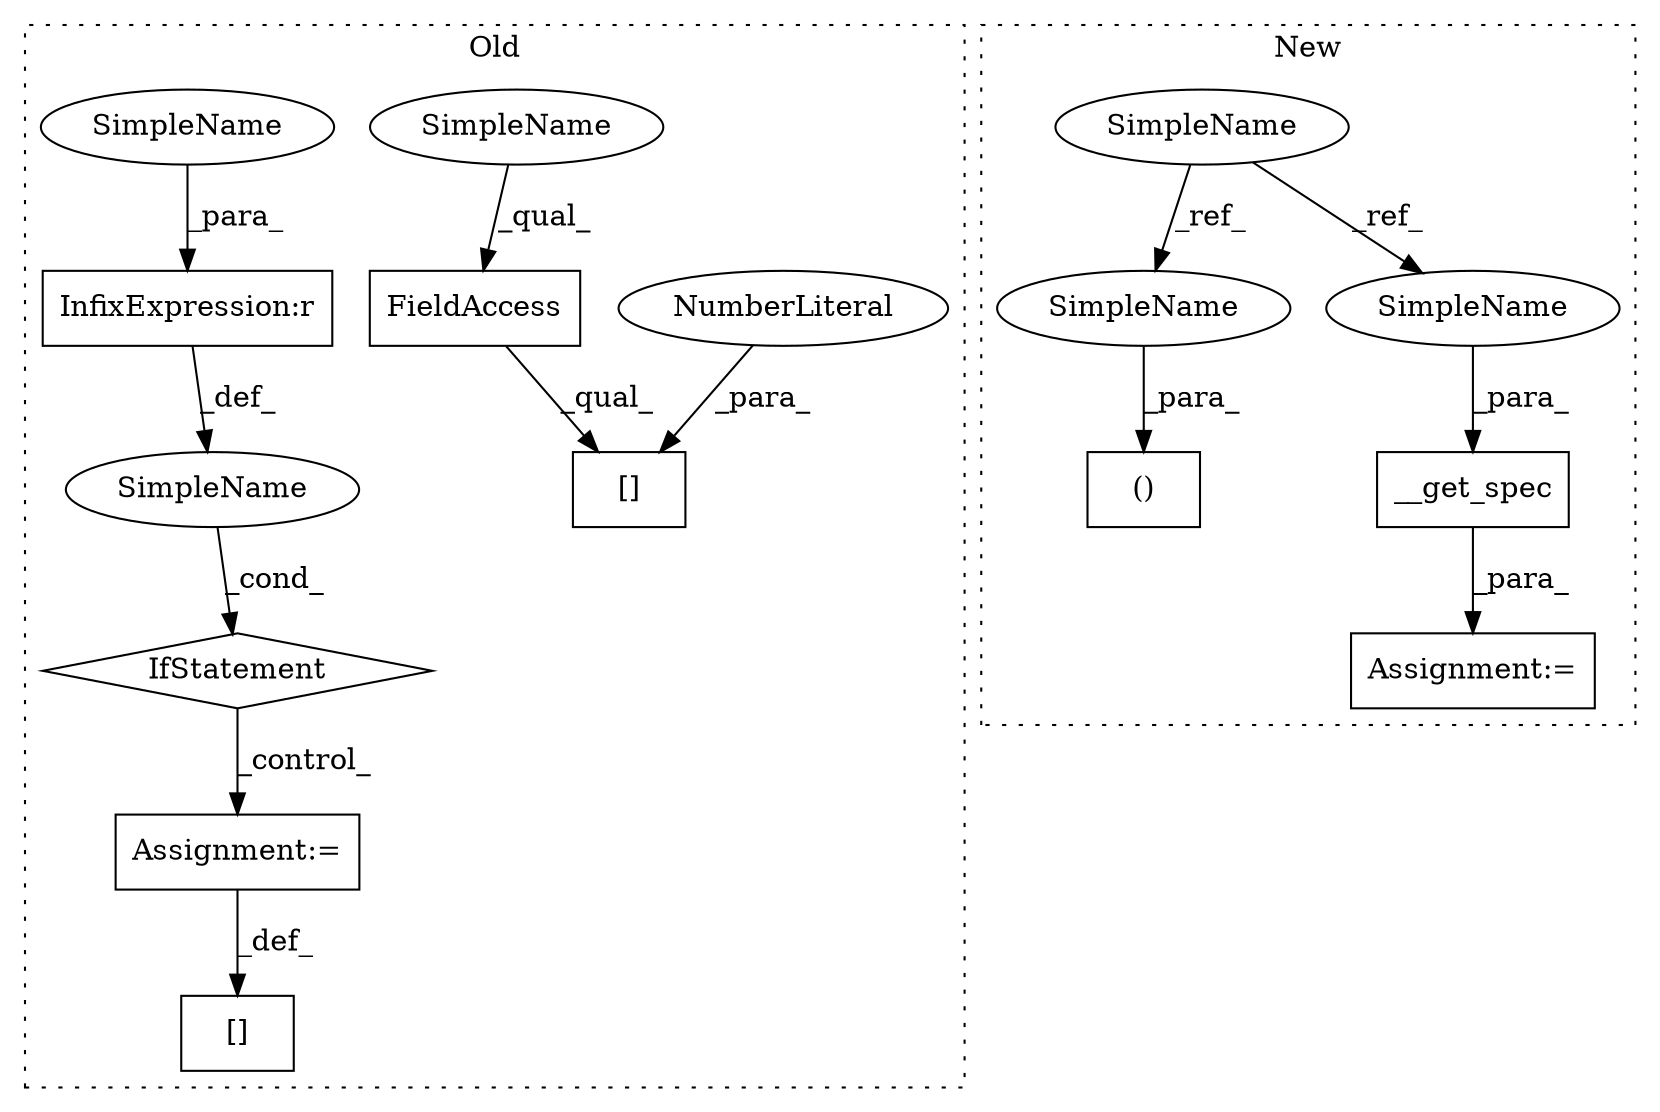 digraph G {
subgraph cluster0 {
1 [label="[]" a="2" s="3446,3452" l="5,1" shape="box"];
4 [label="Assignment:=" a="7" s="2419" l="1" shape="box"];
5 [label="InfixExpression:r" a="27" s="2337" l="4" shape="box"];
7 [label="FieldAccess" a="22" s="2422" l="7" shape="box"];
9 [label="[]" a="2" s="2422,2431" l="8,1" shape="box"];
10 [label="NumberLiteral" a="34" s="2430" l="1" shape="ellipse"];
11 [label="SimpleName" a="42" s="" l="" shape="ellipse"];
12 [label="IfStatement" a="25" s="2332,2345" l="4,2" shape="diamond"];
15 [label="SimpleName" a="42" s="2422" l="1" shape="ellipse"];
16 [label="SimpleName" a="42" s="2336" l="1" shape="ellipse"];
label = "Old";
style="dotted";
}
subgraph cluster1 {
2 [label="__get_spec" a="32" s="2534,2568" l="11,1" shape="box"];
3 [label="Assignment:=" a="7" s="2532" l="2" shape="box"];
6 [label="SimpleName" a="42" s="2358" l="1" shape="ellipse"];
8 [label="()" a="106" s="2513" l="19" shape="box"];
13 [label="SimpleName" a="42" s="2513" l="1" shape="ellipse"];
14 [label="SimpleName" a="42" s="2550" l="1" shape="ellipse"];
label = "New";
style="dotted";
}
2 -> 3 [label="_para_"];
4 -> 1 [label="_def_"];
5 -> 11 [label="_def_"];
6 -> 13 [label="_ref_"];
6 -> 14 [label="_ref_"];
7 -> 9 [label="_qual_"];
10 -> 9 [label="_para_"];
11 -> 12 [label="_cond_"];
12 -> 4 [label="_control_"];
13 -> 8 [label="_para_"];
14 -> 2 [label="_para_"];
15 -> 7 [label="_qual_"];
16 -> 5 [label="_para_"];
}